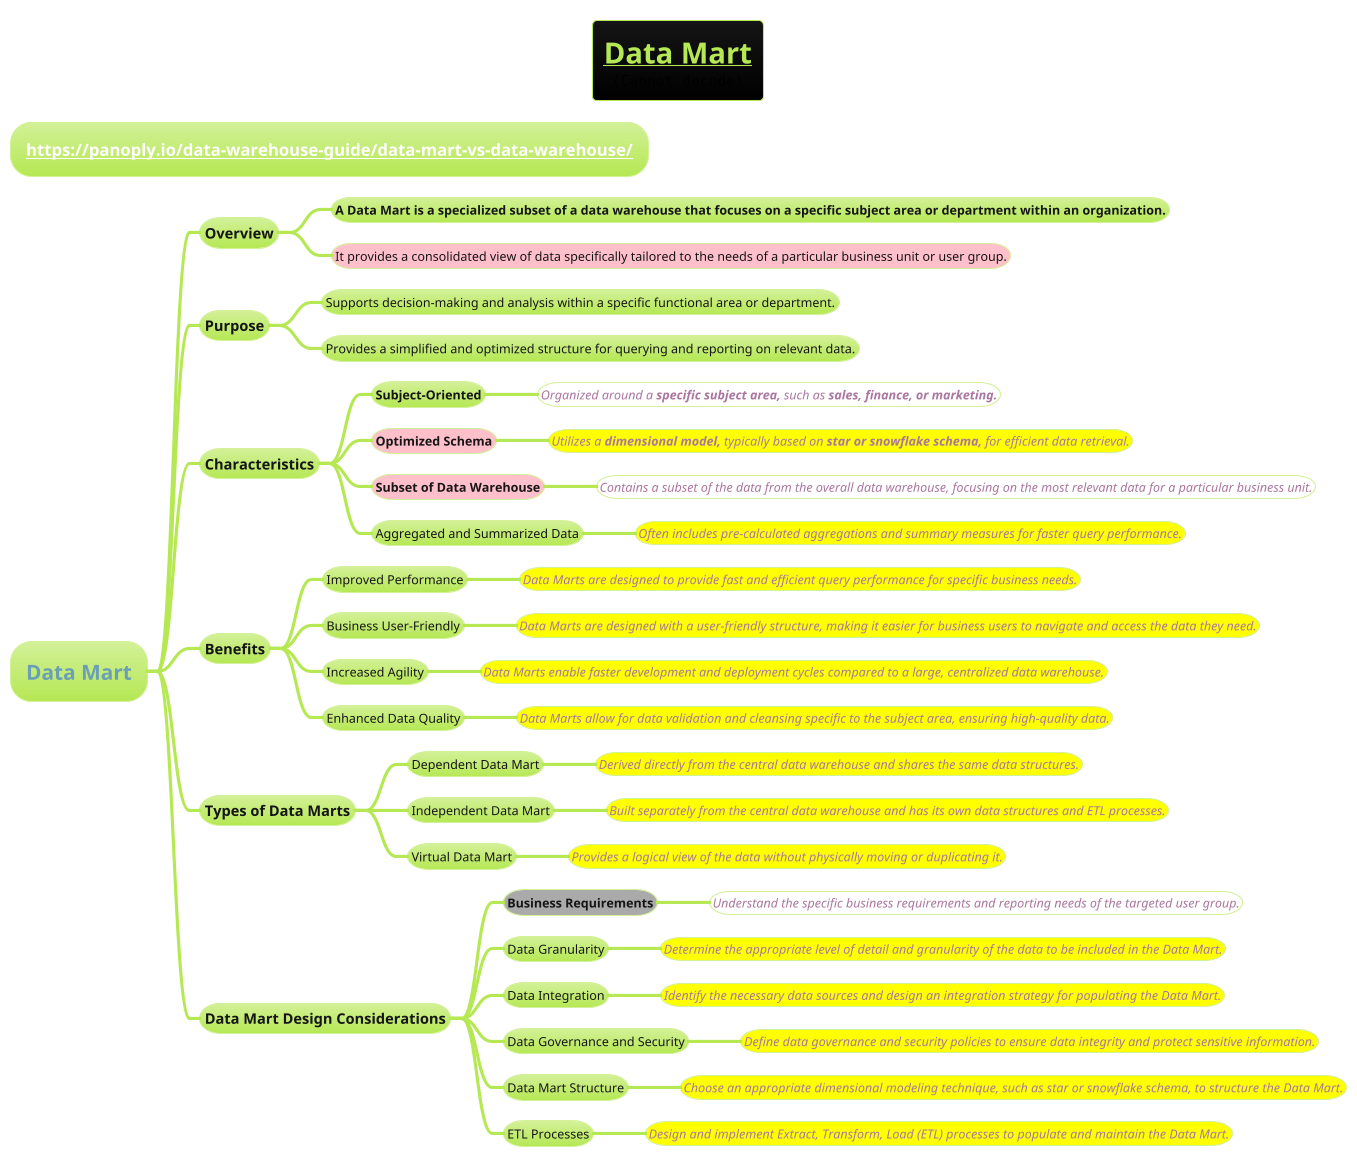 @startmindmap
title =__Data Mart__\n<img:images/img_14.png>
!theme hacker

* **[[https://panoply.io/data-warehouse-guide/data-mart-vs-data-warehouse/]]**

* =Data Mart
** Overview
*** **A Data Mart is a specialized subset of a data warehouse that focuses on a specific subject area or department within an organization.**
***[#pink] It provides a consolidated view of data specifically tailored to the needs of a particular business unit or user group.
** Purpose
*** Supports decision-making and analysis within a specific functional area or department.
*** Provides a simplified and optimized structure for querying and reporting on relevant data.
** Characteristics
*** **Subject-Oriented**
****[#white] ====<size:12>Organized around a **specific subject area,** such as **sales, finance, or marketing.**
***[#pink] **Optimized Schema**
****[#yellow] ====<size:12>Utilizes a **dimensional model,** typically based on **star or snowflake schema,** for efficient data retrieval.
***[#pink] **Subset of Data Warehouse**
****[#white] ====<size:12>Contains a subset of the data from the overall data warehouse, focusing on the most relevant data for a particular business unit.
*** Aggregated and Summarized Data
****[#yellow] ====<size:12>Often includes pre-calculated aggregations and summary measures for faster query performance.
** Benefits
*** Improved Performance
****[#yellow] ====<size:12>Data Marts are designed to provide fast and efficient query performance for specific business needs.
*** Business User-Friendly
****[#yellow] ====<size:12>Data Marts are designed with a user-friendly structure, making it easier for business users to navigate and access the data they need.
*** Increased Agility
****[#yellow] ====<size:12>Data Marts enable faster development and deployment cycles compared to a large, centralized data warehouse.
*** Enhanced Data Quality
****[#yellow] ====<size:12>Data Marts allow for data validation and cleansing specific to the subject area, ensuring high-quality data.
** Types of Data Marts
*** Dependent Data Mart
****[#yellow] ====<size:12>Derived directly from the central data warehouse and shares the same data structures.
*** Independent Data Mart
****[#yellow] ====<size:12>Built separately from the central data warehouse and has its own data structures and ETL processes.
*** Virtual Data Mart
****[#yellow] ====<size:12>Provides a logical view of the data without physically moving or duplicating it.
** **Data Mart Design Considerations**
***[#a] **Business Requirements**
****[#white] ====<size:12>Understand the specific business requirements and reporting needs of the targeted user group.
*** Data Granularity
****[#yellow] ====<size:12>Determine the appropriate level of detail and granularity of the data to be included in the Data Mart.
*** Data Integration
****[#yellow] ====<size:12>Identify the necessary data sources and design an integration strategy for populating the Data Mart.
*** Data Governance and Security
****[#yellow] ====<size:12>Define data governance and security policies to ensure data integrity and protect sensitive information.
*** Data Mart Structure
****[#yellow] ====<size:12>Choose an appropriate dimensional modeling technique, such as star or snowflake schema, to structure the Data Mart.
*** ETL Processes
****[#yellow] ====<size:12>Design and implement Extract, Transform, Load (ETL) processes to populate and maintain the Data Mart.
@endmindmap
